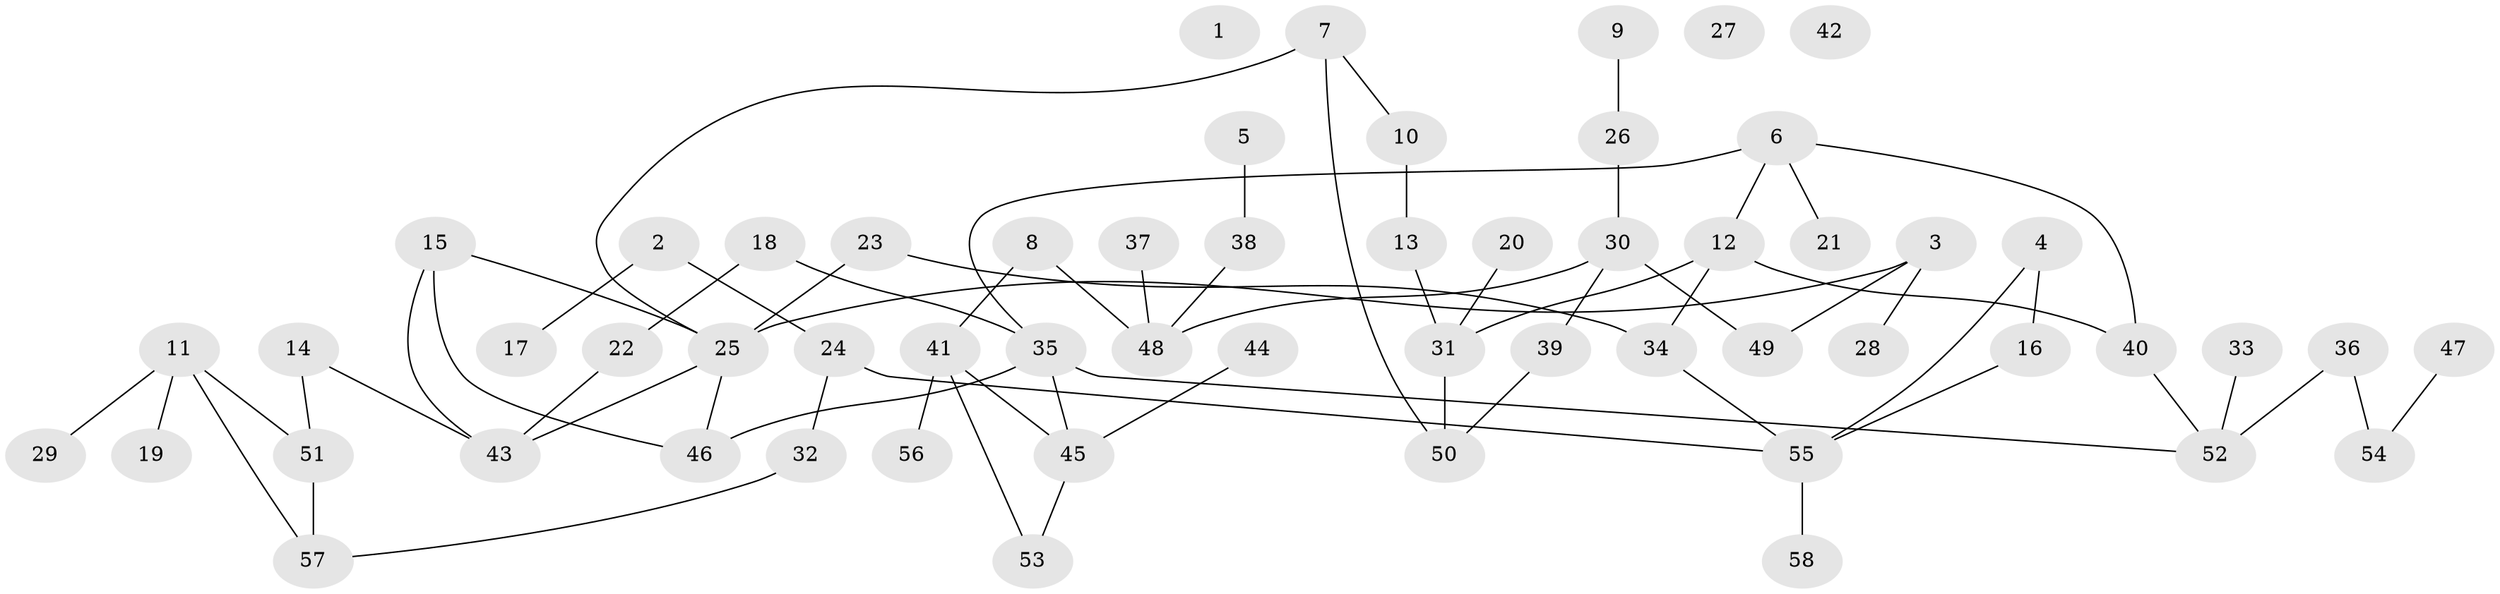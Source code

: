 // Generated by graph-tools (version 1.1) at 2025/49/03/09/25 03:49:08]
// undirected, 58 vertices, 68 edges
graph export_dot {
graph [start="1"]
  node [color=gray90,style=filled];
  1;
  2;
  3;
  4;
  5;
  6;
  7;
  8;
  9;
  10;
  11;
  12;
  13;
  14;
  15;
  16;
  17;
  18;
  19;
  20;
  21;
  22;
  23;
  24;
  25;
  26;
  27;
  28;
  29;
  30;
  31;
  32;
  33;
  34;
  35;
  36;
  37;
  38;
  39;
  40;
  41;
  42;
  43;
  44;
  45;
  46;
  47;
  48;
  49;
  50;
  51;
  52;
  53;
  54;
  55;
  56;
  57;
  58;
  2 -- 17;
  2 -- 24;
  3 -- 25;
  3 -- 28;
  3 -- 49;
  4 -- 16;
  4 -- 55;
  5 -- 38;
  6 -- 12;
  6 -- 21;
  6 -- 35;
  6 -- 40;
  7 -- 10;
  7 -- 25;
  7 -- 50;
  8 -- 41;
  8 -- 48;
  9 -- 26;
  10 -- 13;
  11 -- 19;
  11 -- 29;
  11 -- 51;
  11 -- 57;
  12 -- 31;
  12 -- 34;
  12 -- 40;
  13 -- 31;
  14 -- 43;
  14 -- 51;
  15 -- 25;
  15 -- 43;
  15 -- 46;
  16 -- 55;
  18 -- 22;
  18 -- 35;
  20 -- 31;
  22 -- 43;
  23 -- 25;
  23 -- 34;
  24 -- 32;
  24 -- 55;
  25 -- 43;
  25 -- 46;
  26 -- 30;
  30 -- 39;
  30 -- 48;
  30 -- 49;
  31 -- 50;
  32 -- 57;
  33 -- 52;
  34 -- 55;
  35 -- 45;
  35 -- 46;
  35 -- 52;
  36 -- 52;
  36 -- 54;
  37 -- 48;
  38 -- 48;
  39 -- 50;
  40 -- 52;
  41 -- 45;
  41 -- 53;
  41 -- 56;
  44 -- 45;
  45 -- 53;
  47 -- 54;
  51 -- 57;
  55 -- 58;
}
